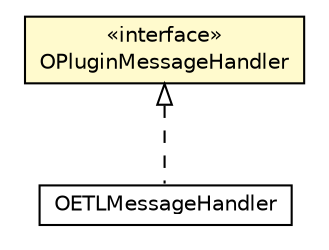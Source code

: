 #!/usr/local/bin/dot
#
# Class diagram 
# Generated by UMLGraph version R5_6-24-gf6e263 (http://www.umlgraph.org/)
#

digraph G {
	edge [fontname="Helvetica",fontsize=10,labelfontname="Helvetica",labelfontsize=10];
	node [fontname="Helvetica",fontsize=10,shape=plaintext];
	nodesep=0.25;
	ranksep=0.5;
	// com.orientechnologies.orient.output.OPluginMessageHandler
	c4978700 [label=<<table title="com.orientechnologies.orient.output.OPluginMessageHandler" border="0" cellborder="1" cellspacing="0" cellpadding="2" port="p" bgcolor="lemonChiffon" href="./OPluginMessageHandler.html">
		<tr><td><table border="0" cellspacing="0" cellpadding="1">
<tr><td align="center" balign="center"> &#171;interface&#187; </td></tr>
<tr><td align="center" balign="center"> OPluginMessageHandler </td></tr>
		</table></td></tr>
		</table>>, URL="./OPluginMessageHandler.html", fontname="Helvetica", fontcolor="black", fontsize=10.0];
	// com.orientechnologies.orient.etl.context.OETLMessageHandler
	c4979299 [label=<<table title="com.orientechnologies.orient.etl.context.OETLMessageHandler" border="0" cellborder="1" cellspacing="0" cellpadding="2" port="p" href="../etl/context/OETLMessageHandler.html">
		<tr><td><table border="0" cellspacing="0" cellpadding="1">
<tr><td align="center" balign="center"> OETLMessageHandler </td></tr>
		</table></td></tr>
		</table>>, URL="../etl/context/OETLMessageHandler.html", fontname="Helvetica", fontcolor="black", fontsize=10.0];
	//com.orientechnologies.orient.etl.context.OETLMessageHandler implements com.orientechnologies.orient.output.OPluginMessageHandler
	c4978700:p -> c4979299:p [dir=back,arrowtail=empty,style=dashed];
}

